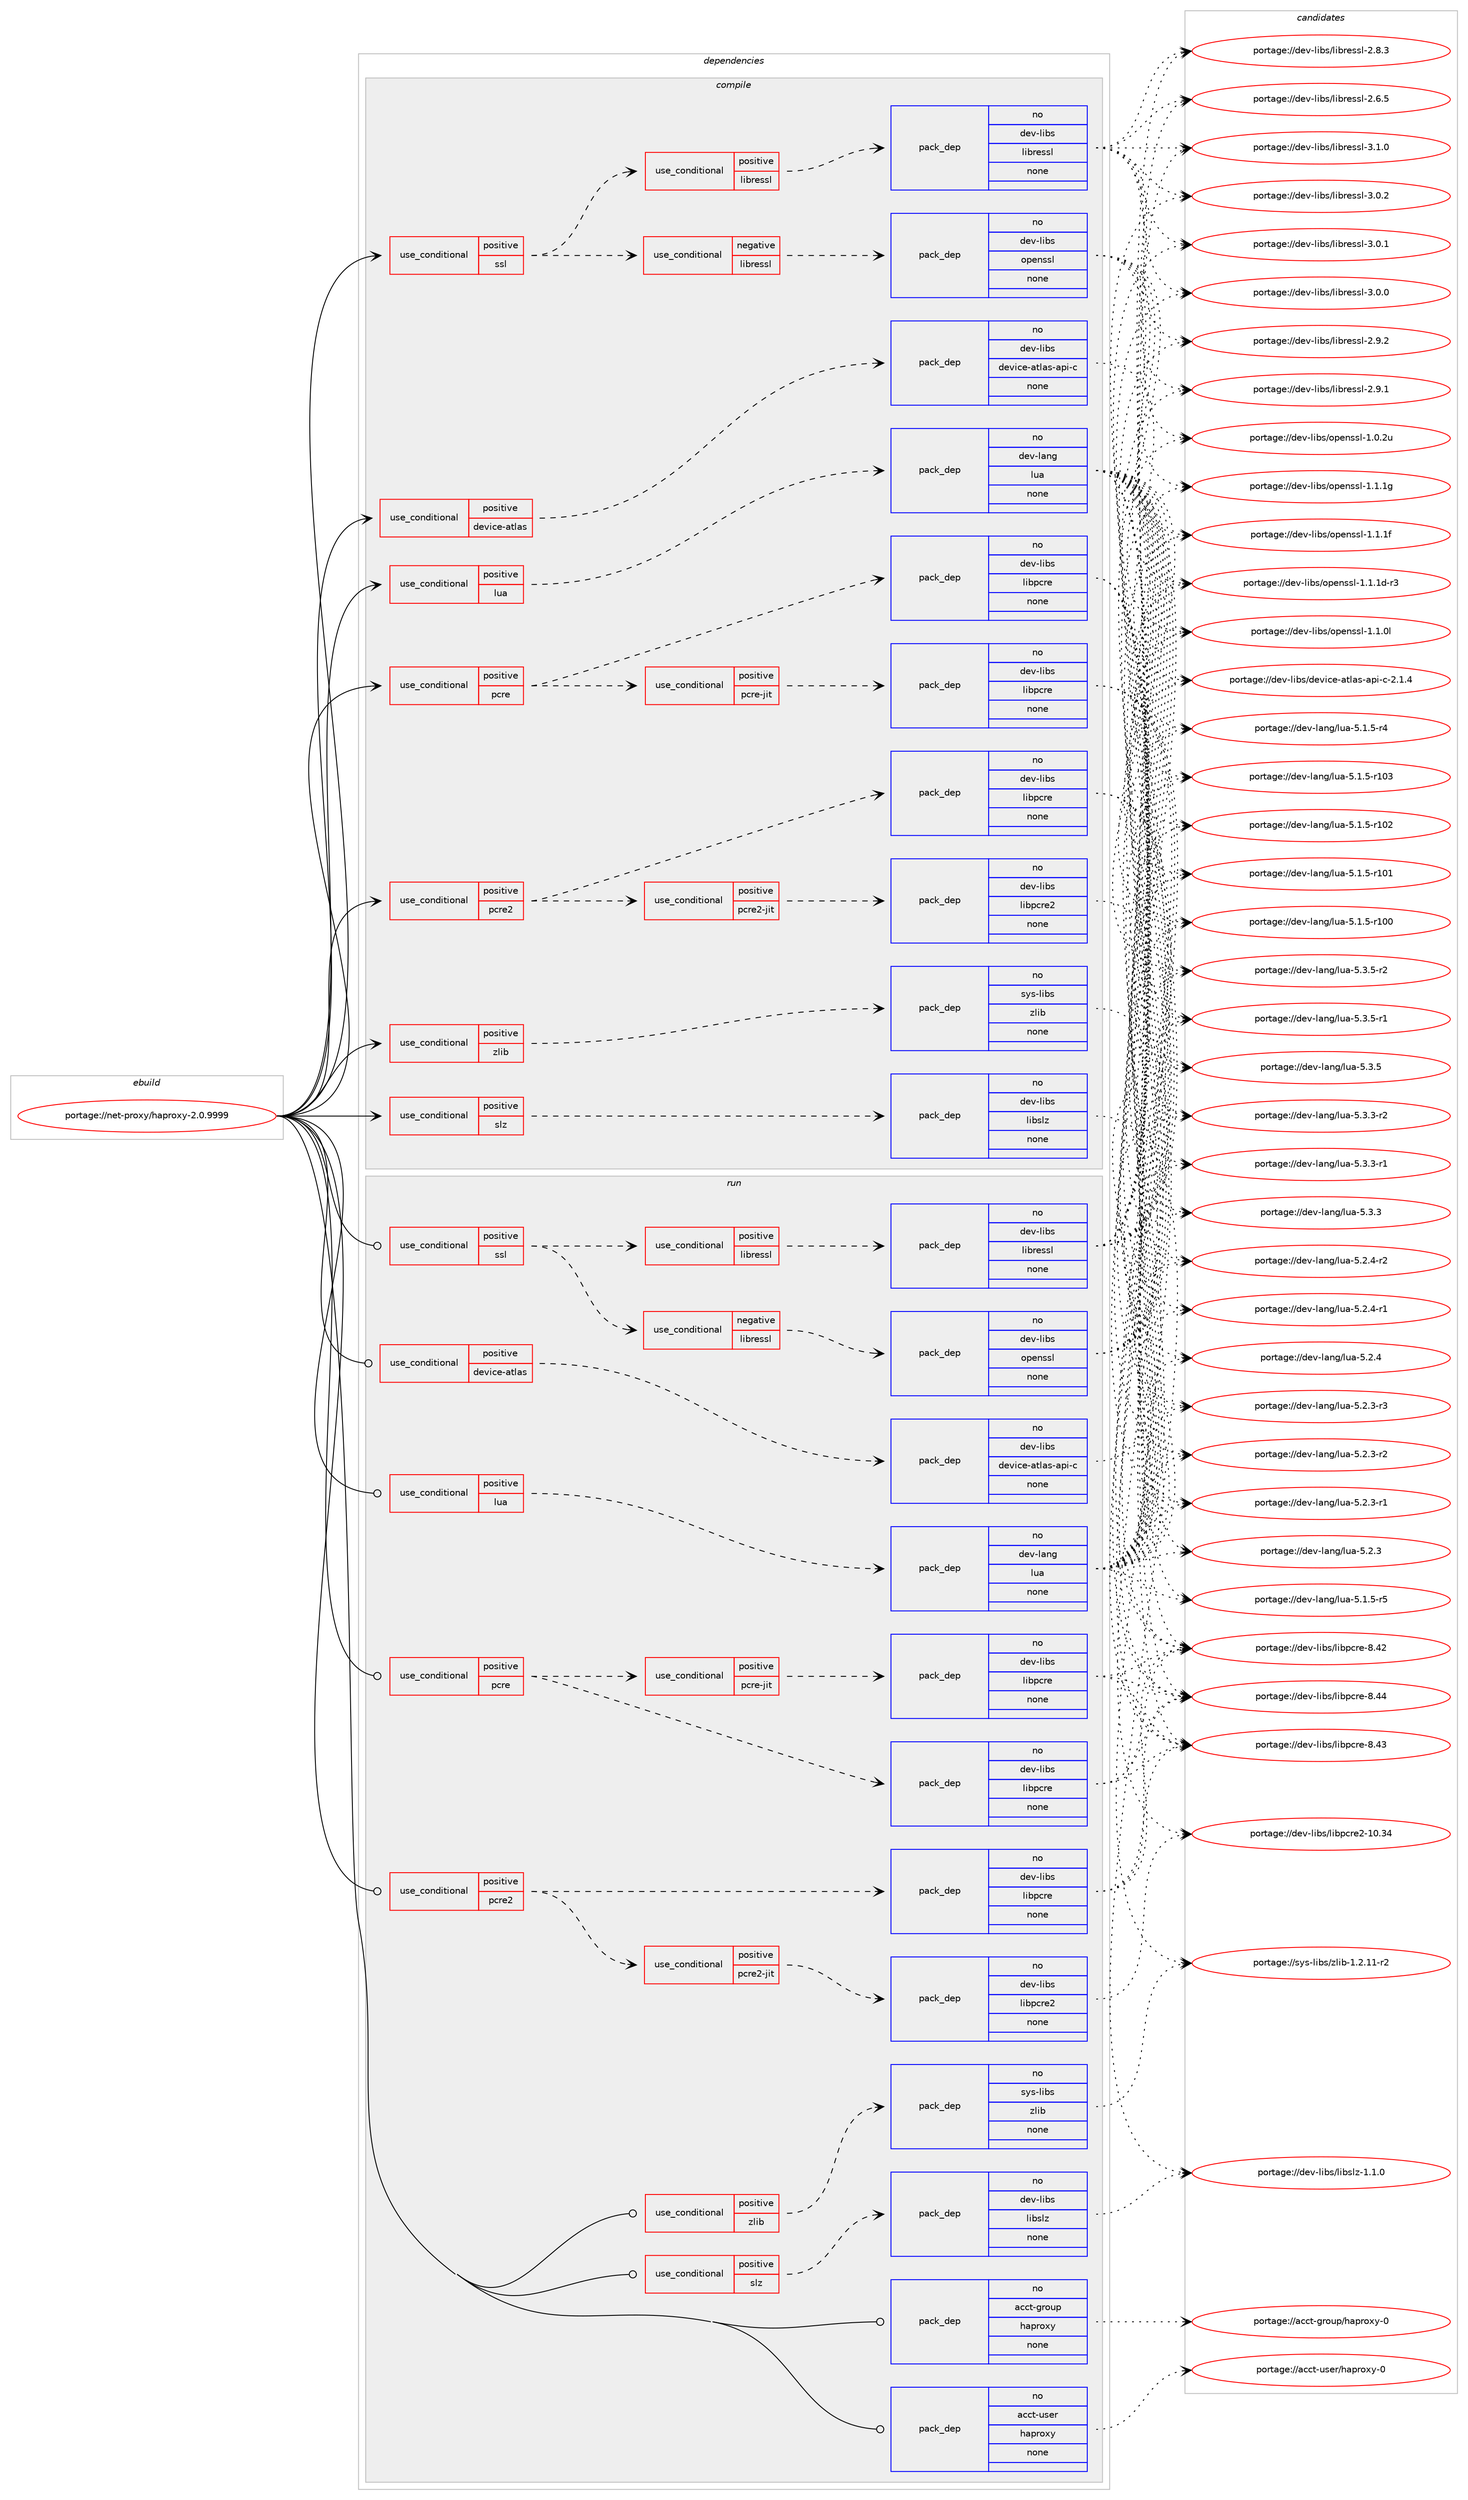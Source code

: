 digraph prolog {

# *************
# Graph options
# *************

newrank=true;
concentrate=true;
compound=true;
graph [rankdir=LR,fontname=Helvetica,fontsize=10,ranksep=1.5];#, ranksep=2.5, nodesep=0.2];
edge  [arrowhead=vee];
node  [fontname=Helvetica,fontsize=10];

# **********
# The ebuild
# **********

subgraph cluster_leftcol {
color=gray;
rank=same;
label=<<i>ebuild</i>>;
id [label="portage://net-proxy/haproxy-2.0.9999", color=red, width=4, href="../net-proxy/haproxy-2.0.9999.svg"];
}

# ****************
# The dependencies
# ****************

subgraph cluster_midcol {
color=gray;
label=<<i>dependencies</i>>;
subgraph cluster_compile {
fillcolor="#eeeeee";
style=filled;
label=<<i>compile</i>>;
subgraph cond886 {
dependency7107 [label=<<TABLE BORDER="0" CELLBORDER="1" CELLSPACING="0" CELLPADDING="4"><TR><TD ROWSPAN="3" CELLPADDING="10">use_conditional</TD></TR><TR><TD>positive</TD></TR><TR><TD>device-atlas</TD></TR></TABLE>>, shape=none, color=red];
subgraph pack6135 {
dependency7108 [label=<<TABLE BORDER="0" CELLBORDER="1" CELLSPACING="0" CELLPADDING="4" WIDTH="220"><TR><TD ROWSPAN="6" CELLPADDING="30">pack_dep</TD></TR><TR><TD WIDTH="110">no</TD></TR><TR><TD>dev-libs</TD></TR><TR><TD>device-atlas-api-c</TD></TR><TR><TD>none</TD></TR><TR><TD></TD></TR></TABLE>>, shape=none, color=blue];
}
dependency7107:e -> dependency7108:w [weight=20,style="dashed",arrowhead="vee"];
}
id:e -> dependency7107:w [weight=20,style="solid",arrowhead="vee"];
subgraph cond887 {
dependency7109 [label=<<TABLE BORDER="0" CELLBORDER="1" CELLSPACING="0" CELLPADDING="4"><TR><TD ROWSPAN="3" CELLPADDING="10">use_conditional</TD></TR><TR><TD>positive</TD></TR><TR><TD>lua</TD></TR></TABLE>>, shape=none, color=red];
subgraph pack6136 {
dependency7110 [label=<<TABLE BORDER="0" CELLBORDER="1" CELLSPACING="0" CELLPADDING="4" WIDTH="220"><TR><TD ROWSPAN="6" CELLPADDING="30">pack_dep</TD></TR><TR><TD WIDTH="110">no</TD></TR><TR><TD>dev-lang</TD></TR><TR><TD>lua</TD></TR><TR><TD>none</TD></TR><TR><TD></TD></TR></TABLE>>, shape=none, color=blue];
}
dependency7109:e -> dependency7110:w [weight=20,style="dashed",arrowhead="vee"];
}
id:e -> dependency7109:w [weight=20,style="solid",arrowhead="vee"];
subgraph cond888 {
dependency7111 [label=<<TABLE BORDER="0" CELLBORDER="1" CELLSPACING="0" CELLPADDING="4"><TR><TD ROWSPAN="3" CELLPADDING="10">use_conditional</TD></TR><TR><TD>positive</TD></TR><TR><TD>pcre</TD></TR></TABLE>>, shape=none, color=red];
subgraph pack6137 {
dependency7112 [label=<<TABLE BORDER="0" CELLBORDER="1" CELLSPACING="0" CELLPADDING="4" WIDTH="220"><TR><TD ROWSPAN="6" CELLPADDING="30">pack_dep</TD></TR><TR><TD WIDTH="110">no</TD></TR><TR><TD>dev-libs</TD></TR><TR><TD>libpcre</TD></TR><TR><TD>none</TD></TR><TR><TD></TD></TR></TABLE>>, shape=none, color=blue];
}
dependency7111:e -> dependency7112:w [weight=20,style="dashed",arrowhead="vee"];
subgraph cond889 {
dependency7113 [label=<<TABLE BORDER="0" CELLBORDER="1" CELLSPACING="0" CELLPADDING="4"><TR><TD ROWSPAN="3" CELLPADDING="10">use_conditional</TD></TR><TR><TD>positive</TD></TR><TR><TD>pcre-jit</TD></TR></TABLE>>, shape=none, color=red];
subgraph pack6138 {
dependency7114 [label=<<TABLE BORDER="0" CELLBORDER="1" CELLSPACING="0" CELLPADDING="4" WIDTH="220"><TR><TD ROWSPAN="6" CELLPADDING="30">pack_dep</TD></TR><TR><TD WIDTH="110">no</TD></TR><TR><TD>dev-libs</TD></TR><TR><TD>libpcre</TD></TR><TR><TD>none</TD></TR><TR><TD></TD></TR></TABLE>>, shape=none, color=blue];
}
dependency7113:e -> dependency7114:w [weight=20,style="dashed",arrowhead="vee"];
}
dependency7111:e -> dependency7113:w [weight=20,style="dashed",arrowhead="vee"];
}
id:e -> dependency7111:w [weight=20,style="solid",arrowhead="vee"];
subgraph cond890 {
dependency7115 [label=<<TABLE BORDER="0" CELLBORDER="1" CELLSPACING="0" CELLPADDING="4"><TR><TD ROWSPAN="3" CELLPADDING="10">use_conditional</TD></TR><TR><TD>positive</TD></TR><TR><TD>pcre2</TD></TR></TABLE>>, shape=none, color=red];
subgraph pack6139 {
dependency7116 [label=<<TABLE BORDER="0" CELLBORDER="1" CELLSPACING="0" CELLPADDING="4" WIDTH="220"><TR><TD ROWSPAN="6" CELLPADDING="30">pack_dep</TD></TR><TR><TD WIDTH="110">no</TD></TR><TR><TD>dev-libs</TD></TR><TR><TD>libpcre</TD></TR><TR><TD>none</TD></TR><TR><TD></TD></TR></TABLE>>, shape=none, color=blue];
}
dependency7115:e -> dependency7116:w [weight=20,style="dashed",arrowhead="vee"];
subgraph cond891 {
dependency7117 [label=<<TABLE BORDER="0" CELLBORDER="1" CELLSPACING="0" CELLPADDING="4"><TR><TD ROWSPAN="3" CELLPADDING="10">use_conditional</TD></TR><TR><TD>positive</TD></TR><TR><TD>pcre2-jit</TD></TR></TABLE>>, shape=none, color=red];
subgraph pack6140 {
dependency7118 [label=<<TABLE BORDER="0" CELLBORDER="1" CELLSPACING="0" CELLPADDING="4" WIDTH="220"><TR><TD ROWSPAN="6" CELLPADDING="30">pack_dep</TD></TR><TR><TD WIDTH="110">no</TD></TR><TR><TD>dev-libs</TD></TR><TR><TD>libpcre2</TD></TR><TR><TD>none</TD></TR><TR><TD></TD></TR></TABLE>>, shape=none, color=blue];
}
dependency7117:e -> dependency7118:w [weight=20,style="dashed",arrowhead="vee"];
}
dependency7115:e -> dependency7117:w [weight=20,style="dashed",arrowhead="vee"];
}
id:e -> dependency7115:w [weight=20,style="solid",arrowhead="vee"];
subgraph cond892 {
dependency7119 [label=<<TABLE BORDER="0" CELLBORDER="1" CELLSPACING="0" CELLPADDING="4"><TR><TD ROWSPAN="3" CELLPADDING="10">use_conditional</TD></TR><TR><TD>positive</TD></TR><TR><TD>slz</TD></TR></TABLE>>, shape=none, color=red];
subgraph pack6141 {
dependency7120 [label=<<TABLE BORDER="0" CELLBORDER="1" CELLSPACING="0" CELLPADDING="4" WIDTH="220"><TR><TD ROWSPAN="6" CELLPADDING="30">pack_dep</TD></TR><TR><TD WIDTH="110">no</TD></TR><TR><TD>dev-libs</TD></TR><TR><TD>libslz</TD></TR><TR><TD>none</TD></TR><TR><TD></TD></TR></TABLE>>, shape=none, color=blue];
}
dependency7119:e -> dependency7120:w [weight=20,style="dashed",arrowhead="vee"];
}
id:e -> dependency7119:w [weight=20,style="solid",arrowhead="vee"];
subgraph cond893 {
dependency7121 [label=<<TABLE BORDER="0" CELLBORDER="1" CELLSPACING="0" CELLPADDING="4"><TR><TD ROWSPAN="3" CELLPADDING="10">use_conditional</TD></TR><TR><TD>positive</TD></TR><TR><TD>ssl</TD></TR></TABLE>>, shape=none, color=red];
subgraph cond894 {
dependency7122 [label=<<TABLE BORDER="0" CELLBORDER="1" CELLSPACING="0" CELLPADDING="4"><TR><TD ROWSPAN="3" CELLPADDING="10">use_conditional</TD></TR><TR><TD>negative</TD></TR><TR><TD>libressl</TD></TR></TABLE>>, shape=none, color=red];
subgraph pack6142 {
dependency7123 [label=<<TABLE BORDER="0" CELLBORDER="1" CELLSPACING="0" CELLPADDING="4" WIDTH="220"><TR><TD ROWSPAN="6" CELLPADDING="30">pack_dep</TD></TR><TR><TD WIDTH="110">no</TD></TR><TR><TD>dev-libs</TD></TR><TR><TD>openssl</TD></TR><TR><TD>none</TD></TR><TR><TD></TD></TR></TABLE>>, shape=none, color=blue];
}
dependency7122:e -> dependency7123:w [weight=20,style="dashed",arrowhead="vee"];
}
dependency7121:e -> dependency7122:w [weight=20,style="dashed",arrowhead="vee"];
subgraph cond895 {
dependency7124 [label=<<TABLE BORDER="0" CELLBORDER="1" CELLSPACING="0" CELLPADDING="4"><TR><TD ROWSPAN="3" CELLPADDING="10">use_conditional</TD></TR><TR><TD>positive</TD></TR><TR><TD>libressl</TD></TR></TABLE>>, shape=none, color=red];
subgraph pack6143 {
dependency7125 [label=<<TABLE BORDER="0" CELLBORDER="1" CELLSPACING="0" CELLPADDING="4" WIDTH="220"><TR><TD ROWSPAN="6" CELLPADDING="30">pack_dep</TD></TR><TR><TD WIDTH="110">no</TD></TR><TR><TD>dev-libs</TD></TR><TR><TD>libressl</TD></TR><TR><TD>none</TD></TR><TR><TD></TD></TR></TABLE>>, shape=none, color=blue];
}
dependency7124:e -> dependency7125:w [weight=20,style="dashed",arrowhead="vee"];
}
dependency7121:e -> dependency7124:w [weight=20,style="dashed",arrowhead="vee"];
}
id:e -> dependency7121:w [weight=20,style="solid",arrowhead="vee"];
subgraph cond896 {
dependency7126 [label=<<TABLE BORDER="0" CELLBORDER="1" CELLSPACING="0" CELLPADDING="4"><TR><TD ROWSPAN="3" CELLPADDING="10">use_conditional</TD></TR><TR><TD>positive</TD></TR><TR><TD>zlib</TD></TR></TABLE>>, shape=none, color=red];
subgraph pack6144 {
dependency7127 [label=<<TABLE BORDER="0" CELLBORDER="1" CELLSPACING="0" CELLPADDING="4" WIDTH="220"><TR><TD ROWSPAN="6" CELLPADDING="30">pack_dep</TD></TR><TR><TD WIDTH="110">no</TD></TR><TR><TD>sys-libs</TD></TR><TR><TD>zlib</TD></TR><TR><TD>none</TD></TR><TR><TD></TD></TR></TABLE>>, shape=none, color=blue];
}
dependency7126:e -> dependency7127:w [weight=20,style="dashed",arrowhead="vee"];
}
id:e -> dependency7126:w [weight=20,style="solid",arrowhead="vee"];
}
subgraph cluster_compileandrun {
fillcolor="#eeeeee";
style=filled;
label=<<i>compile and run</i>>;
}
subgraph cluster_run {
fillcolor="#eeeeee";
style=filled;
label=<<i>run</i>>;
subgraph cond897 {
dependency7128 [label=<<TABLE BORDER="0" CELLBORDER="1" CELLSPACING="0" CELLPADDING="4"><TR><TD ROWSPAN="3" CELLPADDING="10">use_conditional</TD></TR><TR><TD>positive</TD></TR><TR><TD>device-atlas</TD></TR></TABLE>>, shape=none, color=red];
subgraph pack6145 {
dependency7129 [label=<<TABLE BORDER="0" CELLBORDER="1" CELLSPACING="0" CELLPADDING="4" WIDTH="220"><TR><TD ROWSPAN="6" CELLPADDING="30">pack_dep</TD></TR><TR><TD WIDTH="110">no</TD></TR><TR><TD>dev-libs</TD></TR><TR><TD>device-atlas-api-c</TD></TR><TR><TD>none</TD></TR><TR><TD></TD></TR></TABLE>>, shape=none, color=blue];
}
dependency7128:e -> dependency7129:w [weight=20,style="dashed",arrowhead="vee"];
}
id:e -> dependency7128:w [weight=20,style="solid",arrowhead="odot"];
subgraph cond898 {
dependency7130 [label=<<TABLE BORDER="0" CELLBORDER="1" CELLSPACING="0" CELLPADDING="4"><TR><TD ROWSPAN="3" CELLPADDING="10">use_conditional</TD></TR><TR><TD>positive</TD></TR><TR><TD>lua</TD></TR></TABLE>>, shape=none, color=red];
subgraph pack6146 {
dependency7131 [label=<<TABLE BORDER="0" CELLBORDER="1" CELLSPACING="0" CELLPADDING="4" WIDTH="220"><TR><TD ROWSPAN="6" CELLPADDING="30">pack_dep</TD></TR><TR><TD WIDTH="110">no</TD></TR><TR><TD>dev-lang</TD></TR><TR><TD>lua</TD></TR><TR><TD>none</TD></TR><TR><TD></TD></TR></TABLE>>, shape=none, color=blue];
}
dependency7130:e -> dependency7131:w [weight=20,style="dashed",arrowhead="vee"];
}
id:e -> dependency7130:w [weight=20,style="solid",arrowhead="odot"];
subgraph cond899 {
dependency7132 [label=<<TABLE BORDER="0" CELLBORDER="1" CELLSPACING="0" CELLPADDING="4"><TR><TD ROWSPAN="3" CELLPADDING="10">use_conditional</TD></TR><TR><TD>positive</TD></TR><TR><TD>pcre</TD></TR></TABLE>>, shape=none, color=red];
subgraph pack6147 {
dependency7133 [label=<<TABLE BORDER="0" CELLBORDER="1" CELLSPACING="0" CELLPADDING="4" WIDTH="220"><TR><TD ROWSPAN="6" CELLPADDING="30">pack_dep</TD></TR><TR><TD WIDTH="110">no</TD></TR><TR><TD>dev-libs</TD></TR><TR><TD>libpcre</TD></TR><TR><TD>none</TD></TR><TR><TD></TD></TR></TABLE>>, shape=none, color=blue];
}
dependency7132:e -> dependency7133:w [weight=20,style="dashed",arrowhead="vee"];
subgraph cond900 {
dependency7134 [label=<<TABLE BORDER="0" CELLBORDER="1" CELLSPACING="0" CELLPADDING="4"><TR><TD ROWSPAN="3" CELLPADDING="10">use_conditional</TD></TR><TR><TD>positive</TD></TR><TR><TD>pcre-jit</TD></TR></TABLE>>, shape=none, color=red];
subgraph pack6148 {
dependency7135 [label=<<TABLE BORDER="0" CELLBORDER="1" CELLSPACING="0" CELLPADDING="4" WIDTH="220"><TR><TD ROWSPAN="6" CELLPADDING="30">pack_dep</TD></TR><TR><TD WIDTH="110">no</TD></TR><TR><TD>dev-libs</TD></TR><TR><TD>libpcre</TD></TR><TR><TD>none</TD></TR><TR><TD></TD></TR></TABLE>>, shape=none, color=blue];
}
dependency7134:e -> dependency7135:w [weight=20,style="dashed",arrowhead="vee"];
}
dependency7132:e -> dependency7134:w [weight=20,style="dashed",arrowhead="vee"];
}
id:e -> dependency7132:w [weight=20,style="solid",arrowhead="odot"];
subgraph cond901 {
dependency7136 [label=<<TABLE BORDER="0" CELLBORDER="1" CELLSPACING="0" CELLPADDING="4"><TR><TD ROWSPAN="3" CELLPADDING="10">use_conditional</TD></TR><TR><TD>positive</TD></TR><TR><TD>pcre2</TD></TR></TABLE>>, shape=none, color=red];
subgraph pack6149 {
dependency7137 [label=<<TABLE BORDER="0" CELLBORDER="1" CELLSPACING="0" CELLPADDING="4" WIDTH="220"><TR><TD ROWSPAN="6" CELLPADDING="30">pack_dep</TD></TR><TR><TD WIDTH="110">no</TD></TR><TR><TD>dev-libs</TD></TR><TR><TD>libpcre</TD></TR><TR><TD>none</TD></TR><TR><TD></TD></TR></TABLE>>, shape=none, color=blue];
}
dependency7136:e -> dependency7137:w [weight=20,style="dashed",arrowhead="vee"];
subgraph cond902 {
dependency7138 [label=<<TABLE BORDER="0" CELLBORDER="1" CELLSPACING="0" CELLPADDING="4"><TR><TD ROWSPAN="3" CELLPADDING="10">use_conditional</TD></TR><TR><TD>positive</TD></TR><TR><TD>pcre2-jit</TD></TR></TABLE>>, shape=none, color=red];
subgraph pack6150 {
dependency7139 [label=<<TABLE BORDER="0" CELLBORDER="1" CELLSPACING="0" CELLPADDING="4" WIDTH="220"><TR><TD ROWSPAN="6" CELLPADDING="30">pack_dep</TD></TR><TR><TD WIDTH="110">no</TD></TR><TR><TD>dev-libs</TD></TR><TR><TD>libpcre2</TD></TR><TR><TD>none</TD></TR><TR><TD></TD></TR></TABLE>>, shape=none, color=blue];
}
dependency7138:e -> dependency7139:w [weight=20,style="dashed",arrowhead="vee"];
}
dependency7136:e -> dependency7138:w [weight=20,style="dashed",arrowhead="vee"];
}
id:e -> dependency7136:w [weight=20,style="solid",arrowhead="odot"];
subgraph cond903 {
dependency7140 [label=<<TABLE BORDER="0" CELLBORDER="1" CELLSPACING="0" CELLPADDING="4"><TR><TD ROWSPAN="3" CELLPADDING="10">use_conditional</TD></TR><TR><TD>positive</TD></TR><TR><TD>slz</TD></TR></TABLE>>, shape=none, color=red];
subgraph pack6151 {
dependency7141 [label=<<TABLE BORDER="0" CELLBORDER="1" CELLSPACING="0" CELLPADDING="4" WIDTH="220"><TR><TD ROWSPAN="6" CELLPADDING="30">pack_dep</TD></TR><TR><TD WIDTH="110">no</TD></TR><TR><TD>dev-libs</TD></TR><TR><TD>libslz</TD></TR><TR><TD>none</TD></TR><TR><TD></TD></TR></TABLE>>, shape=none, color=blue];
}
dependency7140:e -> dependency7141:w [weight=20,style="dashed",arrowhead="vee"];
}
id:e -> dependency7140:w [weight=20,style="solid",arrowhead="odot"];
subgraph cond904 {
dependency7142 [label=<<TABLE BORDER="0" CELLBORDER="1" CELLSPACING="0" CELLPADDING="4"><TR><TD ROWSPAN="3" CELLPADDING="10">use_conditional</TD></TR><TR><TD>positive</TD></TR><TR><TD>ssl</TD></TR></TABLE>>, shape=none, color=red];
subgraph cond905 {
dependency7143 [label=<<TABLE BORDER="0" CELLBORDER="1" CELLSPACING="0" CELLPADDING="4"><TR><TD ROWSPAN="3" CELLPADDING="10">use_conditional</TD></TR><TR><TD>negative</TD></TR><TR><TD>libressl</TD></TR></TABLE>>, shape=none, color=red];
subgraph pack6152 {
dependency7144 [label=<<TABLE BORDER="0" CELLBORDER="1" CELLSPACING="0" CELLPADDING="4" WIDTH="220"><TR><TD ROWSPAN="6" CELLPADDING="30">pack_dep</TD></TR><TR><TD WIDTH="110">no</TD></TR><TR><TD>dev-libs</TD></TR><TR><TD>openssl</TD></TR><TR><TD>none</TD></TR><TR><TD></TD></TR></TABLE>>, shape=none, color=blue];
}
dependency7143:e -> dependency7144:w [weight=20,style="dashed",arrowhead="vee"];
}
dependency7142:e -> dependency7143:w [weight=20,style="dashed",arrowhead="vee"];
subgraph cond906 {
dependency7145 [label=<<TABLE BORDER="0" CELLBORDER="1" CELLSPACING="0" CELLPADDING="4"><TR><TD ROWSPAN="3" CELLPADDING="10">use_conditional</TD></TR><TR><TD>positive</TD></TR><TR><TD>libressl</TD></TR></TABLE>>, shape=none, color=red];
subgraph pack6153 {
dependency7146 [label=<<TABLE BORDER="0" CELLBORDER="1" CELLSPACING="0" CELLPADDING="4" WIDTH="220"><TR><TD ROWSPAN="6" CELLPADDING="30">pack_dep</TD></TR><TR><TD WIDTH="110">no</TD></TR><TR><TD>dev-libs</TD></TR><TR><TD>libressl</TD></TR><TR><TD>none</TD></TR><TR><TD></TD></TR></TABLE>>, shape=none, color=blue];
}
dependency7145:e -> dependency7146:w [weight=20,style="dashed",arrowhead="vee"];
}
dependency7142:e -> dependency7145:w [weight=20,style="dashed",arrowhead="vee"];
}
id:e -> dependency7142:w [weight=20,style="solid",arrowhead="odot"];
subgraph cond907 {
dependency7147 [label=<<TABLE BORDER="0" CELLBORDER="1" CELLSPACING="0" CELLPADDING="4"><TR><TD ROWSPAN="3" CELLPADDING="10">use_conditional</TD></TR><TR><TD>positive</TD></TR><TR><TD>zlib</TD></TR></TABLE>>, shape=none, color=red];
subgraph pack6154 {
dependency7148 [label=<<TABLE BORDER="0" CELLBORDER="1" CELLSPACING="0" CELLPADDING="4" WIDTH="220"><TR><TD ROWSPAN="6" CELLPADDING="30">pack_dep</TD></TR><TR><TD WIDTH="110">no</TD></TR><TR><TD>sys-libs</TD></TR><TR><TD>zlib</TD></TR><TR><TD>none</TD></TR><TR><TD></TD></TR></TABLE>>, shape=none, color=blue];
}
dependency7147:e -> dependency7148:w [weight=20,style="dashed",arrowhead="vee"];
}
id:e -> dependency7147:w [weight=20,style="solid",arrowhead="odot"];
subgraph pack6155 {
dependency7149 [label=<<TABLE BORDER="0" CELLBORDER="1" CELLSPACING="0" CELLPADDING="4" WIDTH="220"><TR><TD ROWSPAN="6" CELLPADDING="30">pack_dep</TD></TR><TR><TD WIDTH="110">no</TD></TR><TR><TD>acct-group</TD></TR><TR><TD>haproxy</TD></TR><TR><TD>none</TD></TR><TR><TD></TD></TR></TABLE>>, shape=none, color=blue];
}
id:e -> dependency7149:w [weight=20,style="solid",arrowhead="odot"];
subgraph pack6156 {
dependency7150 [label=<<TABLE BORDER="0" CELLBORDER="1" CELLSPACING="0" CELLPADDING="4" WIDTH="220"><TR><TD ROWSPAN="6" CELLPADDING="30">pack_dep</TD></TR><TR><TD WIDTH="110">no</TD></TR><TR><TD>acct-user</TD></TR><TR><TD>haproxy</TD></TR><TR><TD>none</TD></TR><TR><TD></TD></TR></TABLE>>, shape=none, color=blue];
}
id:e -> dependency7150:w [weight=20,style="solid",arrowhead="odot"];
}
}

# **************
# The candidates
# **************

subgraph cluster_choices {
rank=same;
color=gray;
label=<<i>candidates</i>>;

subgraph choice6135 {
color=black;
nodesep=1;
choice1001011184510810598115471001011181059910145971161089711545971121054599455046494652 [label="portage://dev-libs/device-atlas-api-c-2.1.4", color=red, width=4,href="../dev-libs/device-atlas-api-c-2.1.4.svg"];
dependency7108:e -> choice1001011184510810598115471001011181059910145971161089711545971121054599455046494652:w [style=dotted,weight="100"];
}
subgraph choice6136 {
color=black;
nodesep=1;
choice100101118451089711010347108117974553465146534511450 [label="portage://dev-lang/lua-5.3.5-r2", color=red, width=4,href="../dev-lang/lua-5.3.5-r2.svg"];
choice100101118451089711010347108117974553465146534511449 [label="portage://dev-lang/lua-5.3.5-r1", color=red, width=4,href="../dev-lang/lua-5.3.5-r1.svg"];
choice10010111845108971101034710811797455346514653 [label="portage://dev-lang/lua-5.3.5", color=red, width=4,href="../dev-lang/lua-5.3.5.svg"];
choice100101118451089711010347108117974553465146514511450 [label="portage://dev-lang/lua-5.3.3-r2", color=red, width=4,href="../dev-lang/lua-5.3.3-r2.svg"];
choice100101118451089711010347108117974553465146514511449 [label="portage://dev-lang/lua-5.3.3-r1", color=red, width=4,href="../dev-lang/lua-5.3.3-r1.svg"];
choice10010111845108971101034710811797455346514651 [label="portage://dev-lang/lua-5.3.3", color=red, width=4,href="../dev-lang/lua-5.3.3.svg"];
choice100101118451089711010347108117974553465046524511450 [label="portage://dev-lang/lua-5.2.4-r2", color=red, width=4,href="../dev-lang/lua-5.2.4-r2.svg"];
choice100101118451089711010347108117974553465046524511449 [label="portage://dev-lang/lua-5.2.4-r1", color=red, width=4,href="../dev-lang/lua-5.2.4-r1.svg"];
choice10010111845108971101034710811797455346504652 [label="portage://dev-lang/lua-5.2.4", color=red, width=4,href="../dev-lang/lua-5.2.4.svg"];
choice100101118451089711010347108117974553465046514511451 [label="portage://dev-lang/lua-5.2.3-r3", color=red, width=4,href="../dev-lang/lua-5.2.3-r3.svg"];
choice100101118451089711010347108117974553465046514511450 [label="portage://dev-lang/lua-5.2.3-r2", color=red, width=4,href="../dev-lang/lua-5.2.3-r2.svg"];
choice100101118451089711010347108117974553465046514511449 [label="portage://dev-lang/lua-5.2.3-r1", color=red, width=4,href="../dev-lang/lua-5.2.3-r1.svg"];
choice10010111845108971101034710811797455346504651 [label="portage://dev-lang/lua-5.2.3", color=red, width=4,href="../dev-lang/lua-5.2.3.svg"];
choice100101118451089711010347108117974553464946534511453 [label="portage://dev-lang/lua-5.1.5-r5", color=red, width=4,href="../dev-lang/lua-5.1.5-r5.svg"];
choice100101118451089711010347108117974553464946534511452 [label="portage://dev-lang/lua-5.1.5-r4", color=red, width=4,href="../dev-lang/lua-5.1.5-r4.svg"];
choice1001011184510897110103471081179745534649465345114494851 [label="portage://dev-lang/lua-5.1.5-r103", color=red, width=4,href="../dev-lang/lua-5.1.5-r103.svg"];
choice1001011184510897110103471081179745534649465345114494850 [label="portage://dev-lang/lua-5.1.5-r102", color=red, width=4,href="../dev-lang/lua-5.1.5-r102.svg"];
choice1001011184510897110103471081179745534649465345114494849 [label="portage://dev-lang/lua-5.1.5-r101", color=red, width=4,href="../dev-lang/lua-5.1.5-r101.svg"];
choice1001011184510897110103471081179745534649465345114494848 [label="portage://dev-lang/lua-5.1.5-r100", color=red, width=4,href="../dev-lang/lua-5.1.5-r100.svg"];
dependency7110:e -> choice100101118451089711010347108117974553465146534511450:w [style=dotted,weight="100"];
dependency7110:e -> choice100101118451089711010347108117974553465146534511449:w [style=dotted,weight="100"];
dependency7110:e -> choice10010111845108971101034710811797455346514653:w [style=dotted,weight="100"];
dependency7110:e -> choice100101118451089711010347108117974553465146514511450:w [style=dotted,weight="100"];
dependency7110:e -> choice100101118451089711010347108117974553465146514511449:w [style=dotted,weight="100"];
dependency7110:e -> choice10010111845108971101034710811797455346514651:w [style=dotted,weight="100"];
dependency7110:e -> choice100101118451089711010347108117974553465046524511450:w [style=dotted,weight="100"];
dependency7110:e -> choice100101118451089711010347108117974553465046524511449:w [style=dotted,weight="100"];
dependency7110:e -> choice10010111845108971101034710811797455346504652:w [style=dotted,weight="100"];
dependency7110:e -> choice100101118451089711010347108117974553465046514511451:w [style=dotted,weight="100"];
dependency7110:e -> choice100101118451089711010347108117974553465046514511450:w [style=dotted,weight="100"];
dependency7110:e -> choice100101118451089711010347108117974553465046514511449:w [style=dotted,weight="100"];
dependency7110:e -> choice10010111845108971101034710811797455346504651:w [style=dotted,weight="100"];
dependency7110:e -> choice100101118451089711010347108117974553464946534511453:w [style=dotted,weight="100"];
dependency7110:e -> choice100101118451089711010347108117974553464946534511452:w [style=dotted,weight="100"];
dependency7110:e -> choice1001011184510897110103471081179745534649465345114494851:w [style=dotted,weight="100"];
dependency7110:e -> choice1001011184510897110103471081179745534649465345114494850:w [style=dotted,weight="100"];
dependency7110:e -> choice1001011184510897110103471081179745534649465345114494849:w [style=dotted,weight="100"];
dependency7110:e -> choice1001011184510897110103471081179745534649465345114494848:w [style=dotted,weight="100"];
}
subgraph choice6137 {
color=black;
nodesep=1;
choice10010111845108105981154710810598112991141014556465252 [label="portage://dev-libs/libpcre-8.44", color=red, width=4,href="../dev-libs/libpcre-8.44.svg"];
choice10010111845108105981154710810598112991141014556465251 [label="portage://dev-libs/libpcre-8.43", color=red, width=4,href="../dev-libs/libpcre-8.43.svg"];
choice10010111845108105981154710810598112991141014556465250 [label="portage://dev-libs/libpcre-8.42", color=red, width=4,href="../dev-libs/libpcre-8.42.svg"];
dependency7112:e -> choice10010111845108105981154710810598112991141014556465252:w [style=dotted,weight="100"];
dependency7112:e -> choice10010111845108105981154710810598112991141014556465251:w [style=dotted,weight="100"];
dependency7112:e -> choice10010111845108105981154710810598112991141014556465250:w [style=dotted,weight="100"];
}
subgraph choice6138 {
color=black;
nodesep=1;
choice10010111845108105981154710810598112991141014556465252 [label="portage://dev-libs/libpcre-8.44", color=red, width=4,href="../dev-libs/libpcre-8.44.svg"];
choice10010111845108105981154710810598112991141014556465251 [label="portage://dev-libs/libpcre-8.43", color=red, width=4,href="../dev-libs/libpcre-8.43.svg"];
choice10010111845108105981154710810598112991141014556465250 [label="portage://dev-libs/libpcre-8.42", color=red, width=4,href="../dev-libs/libpcre-8.42.svg"];
dependency7114:e -> choice10010111845108105981154710810598112991141014556465252:w [style=dotted,weight="100"];
dependency7114:e -> choice10010111845108105981154710810598112991141014556465251:w [style=dotted,weight="100"];
dependency7114:e -> choice10010111845108105981154710810598112991141014556465250:w [style=dotted,weight="100"];
}
subgraph choice6139 {
color=black;
nodesep=1;
choice10010111845108105981154710810598112991141014556465252 [label="portage://dev-libs/libpcre-8.44", color=red, width=4,href="../dev-libs/libpcre-8.44.svg"];
choice10010111845108105981154710810598112991141014556465251 [label="portage://dev-libs/libpcre-8.43", color=red, width=4,href="../dev-libs/libpcre-8.43.svg"];
choice10010111845108105981154710810598112991141014556465250 [label="portage://dev-libs/libpcre-8.42", color=red, width=4,href="../dev-libs/libpcre-8.42.svg"];
dependency7116:e -> choice10010111845108105981154710810598112991141014556465252:w [style=dotted,weight="100"];
dependency7116:e -> choice10010111845108105981154710810598112991141014556465251:w [style=dotted,weight="100"];
dependency7116:e -> choice10010111845108105981154710810598112991141014556465250:w [style=dotted,weight="100"];
}
subgraph choice6140 {
color=black;
nodesep=1;
choice100101118451081059811547108105981129911410150454948465152 [label="portage://dev-libs/libpcre2-10.34", color=red, width=4,href="../dev-libs/libpcre2-10.34.svg"];
dependency7118:e -> choice100101118451081059811547108105981129911410150454948465152:w [style=dotted,weight="100"];
}
subgraph choice6141 {
color=black;
nodesep=1;
choice10010111845108105981154710810598115108122454946494648 [label="portage://dev-libs/libslz-1.1.0", color=red, width=4,href="../dev-libs/libslz-1.1.0.svg"];
dependency7120:e -> choice10010111845108105981154710810598115108122454946494648:w [style=dotted,weight="100"];
}
subgraph choice6142 {
color=black;
nodesep=1;
choice100101118451081059811547111112101110115115108454946494649103 [label="portage://dev-libs/openssl-1.1.1g", color=red, width=4,href="../dev-libs/openssl-1.1.1g.svg"];
choice100101118451081059811547111112101110115115108454946494649102 [label="portage://dev-libs/openssl-1.1.1f", color=red, width=4,href="../dev-libs/openssl-1.1.1f.svg"];
choice1001011184510810598115471111121011101151151084549464946491004511451 [label="portage://dev-libs/openssl-1.1.1d-r3", color=red, width=4,href="../dev-libs/openssl-1.1.1d-r3.svg"];
choice100101118451081059811547111112101110115115108454946494648108 [label="portage://dev-libs/openssl-1.1.0l", color=red, width=4,href="../dev-libs/openssl-1.1.0l.svg"];
choice100101118451081059811547111112101110115115108454946484650117 [label="portage://dev-libs/openssl-1.0.2u", color=red, width=4,href="../dev-libs/openssl-1.0.2u.svg"];
dependency7123:e -> choice100101118451081059811547111112101110115115108454946494649103:w [style=dotted,weight="100"];
dependency7123:e -> choice100101118451081059811547111112101110115115108454946494649102:w [style=dotted,weight="100"];
dependency7123:e -> choice1001011184510810598115471111121011101151151084549464946491004511451:w [style=dotted,weight="100"];
dependency7123:e -> choice100101118451081059811547111112101110115115108454946494648108:w [style=dotted,weight="100"];
dependency7123:e -> choice100101118451081059811547111112101110115115108454946484650117:w [style=dotted,weight="100"];
}
subgraph choice6143 {
color=black;
nodesep=1;
choice10010111845108105981154710810598114101115115108455146494648 [label="portage://dev-libs/libressl-3.1.0", color=red, width=4,href="../dev-libs/libressl-3.1.0.svg"];
choice10010111845108105981154710810598114101115115108455146484650 [label="portage://dev-libs/libressl-3.0.2", color=red, width=4,href="../dev-libs/libressl-3.0.2.svg"];
choice10010111845108105981154710810598114101115115108455146484649 [label="portage://dev-libs/libressl-3.0.1", color=red, width=4,href="../dev-libs/libressl-3.0.1.svg"];
choice10010111845108105981154710810598114101115115108455146484648 [label="portage://dev-libs/libressl-3.0.0", color=red, width=4,href="../dev-libs/libressl-3.0.0.svg"];
choice10010111845108105981154710810598114101115115108455046574650 [label="portage://dev-libs/libressl-2.9.2", color=red, width=4,href="../dev-libs/libressl-2.9.2.svg"];
choice10010111845108105981154710810598114101115115108455046574649 [label="portage://dev-libs/libressl-2.9.1", color=red, width=4,href="../dev-libs/libressl-2.9.1.svg"];
choice10010111845108105981154710810598114101115115108455046564651 [label="portage://dev-libs/libressl-2.8.3", color=red, width=4,href="../dev-libs/libressl-2.8.3.svg"];
choice10010111845108105981154710810598114101115115108455046544653 [label="portage://dev-libs/libressl-2.6.5", color=red, width=4,href="../dev-libs/libressl-2.6.5.svg"];
dependency7125:e -> choice10010111845108105981154710810598114101115115108455146494648:w [style=dotted,weight="100"];
dependency7125:e -> choice10010111845108105981154710810598114101115115108455146484650:w [style=dotted,weight="100"];
dependency7125:e -> choice10010111845108105981154710810598114101115115108455146484649:w [style=dotted,weight="100"];
dependency7125:e -> choice10010111845108105981154710810598114101115115108455146484648:w [style=dotted,weight="100"];
dependency7125:e -> choice10010111845108105981154710810598114101115115108455046574650:w [style=dotted,weight="100"];
dependency7125:e -> choice10010111845108105981154710810598114101115115108455046574649:w [style=dotted,weight="100"];
dependency7125:e -> choice10010111845108105981154710810598114101115115108455046564651:w [style=dotted,weight="100"];
dependency7125:e -> choice10010111845108105981154710810598114101115115108455046544653:w [style=dotted,weight="100"];
}
subgraph choice6144 {
color=black;
nodesep=1;
choice11512111545108105981154712210810598454946504649494511450 [label="portage://sys-libs/zlib-1.2.11-r2", color=red, width=4,href="../sys-libs/zlib-1.2.11-r2.svg"];
dependency7127:e -> choice11512111545108105981154712210810598454946504649494511450:w [style=dotted,weight="100"];
}
subgraph choice6145 {
color=black;
nodesep=1;
choice1001011184510810598115471001011181059910145971161089711545971121054599455046494652 [label="portage://dev-libs/device-atlas-api-c-2.1.4", color=red, width=4,href="../dev-libs/device-atlas-api-c-2.1.4.svg"];
dependency7129:e -> choice1001011184510810598115471001011181059910145971161089711545971121054599455046494652:w [style=dotted,weight="100"];
}
subgraph choice6146 {
color=black;
nodesep=1;
choice100101118451089711010347108117974553465146534511450 [label="portage://dev-lang/lua-5.3.5-r2", color=red, width=4,href="../dev-lang/lua-5.3.5-r2.svg"];
choice100101118451089711010347108117974553465146534511449 [label="portage://dev-lang/lua-5.3.5-r1", color=red, width=4,href="../dev-lang/lua-5.3.5-r1.svg"];
choice10010111845108971101034710811797455346514653 [label="portage://dev-lang/lua-5.3.5", color=red, width=4,href="../dev-lang/lua-5.3.5.svg"];
choice100101118451089711010347108117974553465146514511450 [label="portage://dev-lang/lua-5.3.3-r2", color=red, width=4,href="../dev-lang/lua-5.3.3-r2.svg"];
choice100101118451089711010347108117974553465146514511449 [label="portage://dev-lang/lua-5.3.3-r1", color=red, width=4,href="../dev-lang/lua-5.3.3-r1.svg"];
choice10010111845108971101034710811797455346514651 [label="portage://dev-lang/lua-5.3.3", color=red, width=4,href="../dev-lang/lua-5.3.3.svg"];
choice100101118451089711010347108117974553465046524511450 [label="portage://dev-lang/lua-5.2.4-r2", color=red, width=4,href="../dev-lang/lua-5.2.4-r2.svg"];
choice100101118451089711010347108117974553465046524511449 [label="portage://dev-lang/lua-5.2.4-r1", color=red, width=4,href="../dev-lang/lua-5.2.4-r1.svg"];
choice10010111845108971101034710811797455346504652 [label="portage://dev-lang/lua-5.2.4", color=red, width=4,href="../dev-lang/lua-5.2.4.svg"];
choice100101118451089711010347108117974553465046514511451 [label="portage://dev-lang/lua-5.2.3-r3", color=red, width=4,href="../dev-lang/lua-5.2.3-r3.svg"];
choice100101118451089711010347108117974553465046514511450 [label="portage://dev-lang/lua-5.2.3-r2", color=red, width=4,href="../dev-lang/lua-5.2.3-r2.svg"];
choice100101118451089711010347108117974553465046514511449 [label="portage://dev-lang/lua-5.2.3-r1", color=red, width=4,href="../dev-lang/lua-5.2.3-r1.svg"];
choice10010111845108971101034710811797455346504651 [label="portage://dev-lang/lua-5.2.3", color=red, width=4,href="../dev-lang/lua-5.2.3.svg"];
choice100101118451089711010347108117974553464946534511453 [label="portage://dev-lang/lua-5.1.5-r5", color=red, width=4,href="../dev-lang/lua-5.1.5-r5.svg"];
choice100101118451089711010347108117974553464946534511452 [label="portage://dev-lang/lua-5.1.5-r4", color=red, width=4,href="../dev-lang/lua-5.1.5-r4.svg"];
choice1001011184510897110103471081179745534649465345114494851 [label="portage://dev-lang/lua-5.1.5-r103", color=red, width=4,href="../dev-lang/lua-5.1.5-r103.svg"];
choice1001011184510897110103471081179745534649465345114494850 [label="portage://dev-lang/lua-5.1.5-r102", color=red, width=4,href="../dev-lang/lua-5.1.5-r102.svg"];
choice1001011184510897110103471081179745534649465345114494849 [label="portage://dev-lang/lua-5.1.5-r101", color=red, width=4,href="../dev-lang/lua-5.1.5-r101.svg"];
choice1001011184510897110103471081179745534649465345114494848 [label="portage://dev-lang/lua-5.1.5-r100", color=red, width=4,href="../dev-lang/lua-5.1.5-r100.svg"];
dependency7131:e -> choice100101118451089711010347108117974553465146534511450:w [style=dotted,weight="100"];
dependency7131:e -> choice100101118451089711010347108117974553465146534511449:w [style=dotted,weight="100"];
dependency7131:e -> choice10010111845108971101034710811797455346514653:w [style=dotted,weight="100"];
dependency7131:e -> choice100101118451089711010347108117974553465146514511450:w [style=dotted,weight="100"];
dependency7131:e -> choice100101118451089711010347108117974553465146514511449:w [style=dotted,weight="100"];
dependency7131:e -> choice10010111845108971101034710811797455346514651:w [style=dotted,weight="100"];
dependency7131:e -> choice100101118451089711010347108117974553465046524511450:w [style=dotted,weight="100"];
dependency7131:e -> choice100101118451089711010347108117974553465046524511449:w [style=dotted,weight="100"];
dependency7131:e -> choice10010111845108971101034710811797455346504652:w [style=dotted,weight="100"];
dependency7131:e -> choice100101118451089711010347108117974553465046514511451:w [style=dotted,weight="100"];
dependency7131:e -> choice100101118451089711010347108117974553465046514511450:w [style=dotted,weight="100"];
dependency7131:e -> choice100101118451089711010347108117974553465046514511449:w [style=dotted,weight="100"];
dependency7131:e -> choice10010111845108971101034710811797455346504651:w [style=dotted,weight="100"];
dependency7131:e -> choice100101118451089711010347108117974553464946534511453:w [style=dotted,weight="100"];
dependency7131:e -> choice100101118451089711010347108117974553464946534511452:w [style=dotted,weight="100"];
dependency7131:e -> choice1001011184510897110103471081179745534649465345114494851:w [style=dotted,weight="100"];
dependency7131:e -> choice1001011184510897110103471081179745534649465345114494850:w [style=dotted,weight="100"];
dependency7131:e -> choice1001011184510897110103471081179745534649465345114494849:w [style=dotted,weight="100"];
dependency7131:e -> choice1001011184510897110103471081179745534649465345114494848:w [style=dotted,weight="100"];
}
subgraph choice6147 {
color=black;
nodesep=1;
choice10010111845108105981154710810598112991141014556465252 [label="portage://dev-libs/libpcre-8.44", color=red, width=4,href="../dev-libs/libpcre-8.44.svg"];
choice10010111845108105981154710810598112991141014556465251 [label="portage://dev-libs/libpcre-8.43", color=red, width=4,href="../dev-libs/libpcre-8.43.svg"];
choice10010111845108105981154710810598112991141014556465250 [label="portage://dev-libs/libpcre-8.42", color=red, width=4,href="../dev-libs/libpcre-8.42.svg"];
dependency7133:e -> choice10010111845108105981154710810598112991141014556465252:w [style=dotted,weight="100"];
dependency7133:e -> choice10010111845108105981154710810598112991141014556465251:w [style=dotted,weight="100"];
dependency7133:e -> choice10010111845108105981154710810598112991141014556465250:w [style=dotted,weight="100"];
}
subgraph choice6148 {
color=black;
nodesep=1;
choice10010111845108105981154710810598112991141014556465252 [label="portage://dev-libs/libpcre-8.44", color=red, width=4,href="../dev-libs/libpcre-8.44.svg"];
choice10010111845108105981154710810598112991141014556465251 [label="portage://dev-libs/libpcre-8.43", color=red, width=4,href="../dev-libs/libpcre-8.43.svg"];
choice10010111845108105981154710810598112991141014556465250 [label="portage://dev-libs/libpcre-8.42", color=red, width=4,href="../dev-libs/libpcre-8.42.svg"];
dependency7135:e -> choice10010111845108105981154710810598112991141014556465252:w [style=dotted,weight="100"];
dependency7135:e -> choice10010111845108105981154710810598112991141014556465251:w [style=dotted,weight="100"];
dependency7135:e -> choice10010111845108105981154710810598112991141014556465250:w [style=dotted,weight="100"];
}
subgraph choice6149 {
color=black;
nodesep=1;
choice10010111845108105981154710810598112991141014556465252 [label="portage://dev-libs/libpcre-8.44", color=red, width=4,href="../dev-libs/libpcre-8.44.svg"];
choice10010111845108105981154710810598112991141014556465251 [label="portage://dev-libs/libpcre-8.43", color=red, width=4,href="../dev-libs/libpcre-8.43.svg"];
choice10010111845108105981154710810598112991141014556465250 [label="portage://dev-libs/libpcre-8.42", color=red, width=4,href="../dev-libs/libpcre-8.42.svg"];
dependency7137:e -> choice10010111845108105981154710810598112991141014556465252:w [style=dotted,weight="100"];
dependency7137:e -> choice10010111845108105981154710810598112991141014556465251:w [style=dotted,weight="100"];
dependency7137:e -> choice10010111845108105981154710810598112991141014556465250:w [style=dotted,weight="100"];
}
subgraph choice6150 {
color=black;
nodesep=1;
choice100101118451081059811547108105981129911410150454948465152 [label="portage://dev-libs/libpcre2-10.34", color=red, width=4,href="../dev-libs/libpcre2-10.34.svg"];
dependency7139:e -> choice100101118451081059811547108105981129911410150454948465152:w [style=dotted,weight="100"];
}
subgraph choice6151 {
color=black;
nodesep=1;
choice10010111845108105981154710810598115108122454946494648 [label="portage://dev-libs/libslz-1.1.0", color=red, width=4,href="../dev-libs/libslz-1.1.0.svg"];
dependency7141:e -> choice10010111845108105981154710810598115108122454946494648:w [style=dotted,weight="100"];
}
subgraph choice6152 {
color=black;
nodesep=1;
choice100101118451081059811547111112101110115115108454946494649103 [label="portage://dev-libs/openssl-1.1.1g", color=red, width=4,href="../dev-libs/openssl-1.1.1g.svg"];
choice100101118451081059811547111112101110115115108454946494649102 [label="portage://dev-libs/openssl-1.1.1f", color=red, width=4,href="../dev-libs/openssl-1.1.1f.svg"];
choice1001011184510810598115471111121011101151151084549464946491004511451 [label="portage://dev-libs/openssl-1.1.1d-r3", color=red, width=4,href="../dev-libs/openssl-1.1.1d-r3.svg"];
choice100101118451081059811547111112101110115115108454946494648108 [label="portage://dev-libs/openssl-1.1.0l", color=red, width=4,href="../dev-libs/openssl-1.1.0l.svg"];
choice100101118451081059811547111112101110115115108454946484650117 [label="portage://dev-libs/openssl-1.0.2u", color=red, width=4,href="../dev-libs/openssl-1.0.2u.svg"];
dependency7144:e -> choice100101118451081059811547111112101110115115108454946494649103:w [style=dotted,weight="100"];
dependency7144:e -> choice100101118451081059811547111112101110115115108454946494649102:w [style=dotted,weight="100"];
dependency7144:e -> choice1001011184510810598115471111121011101151151084549464946491004511451:w [style=dotted,weight="100"];
dependency7144:e -> choice100101118451081059811547111112101110115115108454946494648108:w [style=dotted,weight="100"];
dependency7144:e -> choice100101118451081059811547111112101110115115108454946484650117:w [style=dotted,weight="100"];
}
subgraph choice6153 {
color=black;
nodesep=1;
choice10010111845108105981154710810598114101115115108455146494648 [label="portage://dev-libs/libressl-3.1.0", color=red, width=4,href="../dev-libs/libressl-3.1.0.svg"];
choice10010111845108105981154710810598114101115115108455146484650 [label="portage://dev-libs/libressl-3.0.2", color=red, width=4,href="../dev-libs/libressl-3.0.2.svg"];
choice10010111845108105981154710810598114101115115108455146484649 [label="portage://dev-libs/libressl-3.0.1", color=red, width=4,href="../dev-libs/libressl-3.0.1.svg"];
choice10010111845108105981154710810598114101115115108455146484648 [label="portage://dev-libs/libressl-3.0.0", color=red, width=4,href="../dev-libs/libressl-3.0.0.svg"];
choice10010111845108105981154710810598114101115115108455046574650 [label="portage://dev-libs/libressl-2.9.2", color=red, width=4,href="../dev-libs/libressl-2.9.2.svg"];
choice10010111845108105981154710810598114101115115108455046574649 [label="portage://dev-libs/libressl-2.9.1", color=red, width=4,href="../dev-libs/libressl-2.9.1.svg"];
choice10010111845108105981154710810598114101115115108455046564651 [label="portage://dev-libs/libressl-2.8.3", color=red, width=4,href="../dev-libs/libressl-2.8.3.svg"];
choice10010111845108105981154710810598114101115115108455046544653 [label="portage://dev-libs/libressl-2.6.5", color=red, width=4,href="../dev-libs/libressl-2.6.5.svg"];
dependency7146:e -> choice10010111845108105981154710810598114101115115108455146494648:w [style=dotted,weight="100"];
dependency7146:e -> choice10010111845108105981154710810598114101115115108455146484650:w [style=dotted,weight="100"];
dependency7146:e -> choice10010111845108105981154710810598114101115115108455146484649:w [style=dotted,weight="100"];
dependency7146:e -> choice10010111845108105981154710810598114101115115108455146484648:w [style=dotted,weight="100"];
dependency7146:e -> choice10010111845108105981154710810598114101115115108455046574650:w [style=dotted,weight="100"];
dependency7146:e -> choice10010111845108105981154710810598114101115115108455046574649:w [style=dotted,weight="100"];
dependency7146:e -> choice10010111845108105981154710810598114101115115108455046564651:w [style=dotted,weight="100"];
dependency7146:e -> choice10010111845108105981154710810598114101115115108455046544653:w [style=dotted,weight="100"];
}
subgraph choice6154 {
color=black;
nodesep=1;
choice11512111545108105981154712210810598454946504649494511450 [label="portage://sys-libs/zlib-1.2.11-r2", color=red, width=4,href="../sys-libs/zlib-1.2.11-r2.svg"];
dependency7148:e -> choice11512111545108105981154712210810598454946504649494511450:w [style=dotted,weight="100"];
}
subgraph choice6155 {
color=black;
nodesep=1;
choice9799991164510311411111711247104971121141111201214548 [label="portage://acct-group/haproxy-0", color=red, width=4,href="../acct-group/haproxy-0.svg"];
dependency7149:e -> choice9799991164510311411111711247104971121141111201214548:w [style=dotted,weight="100"];
}
subgraph choice6156 {
color=black;
nodesep=1;
choice9799991164511711510111447104971121141111201214548 [label="portage://acct-user/haproxy-0", color=red, width=4,href="../acct-user/haproxy-0.svg"];
dependency7150:e -> choice9799991164511711510111447104971121141111201214548:w [style=dotted,weight="100"];
}
}

}
